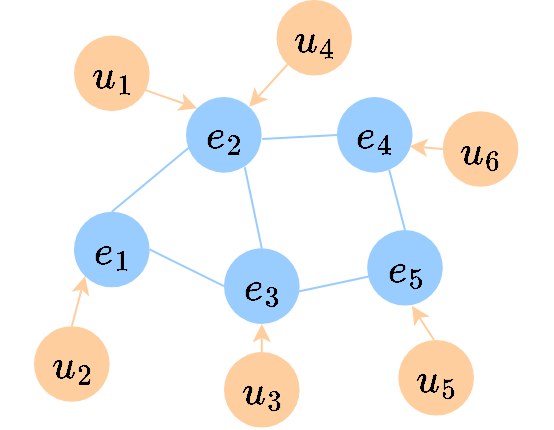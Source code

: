 <mxfile version="26.2.14">
  <diagram name="第 1 页" id="JoeD6NzNSS_i4DSreLfH">
    <mxGraphModel dx="1175" dy="462" grid="1" gridSize="10" guides="1" tooltips="1" connect="1" arrows="1" fold="1" page="1" pageScale="1" pageWidth="270" pageHeight="255" math="1" shadow="0">
      <root>
        <mxCell id="0" />
        <mxCell id="1" parent="0" />
        <mxCell id="GH1kzZb3Gu5YwuAaE8iT-1" value="&lt;font color=&quot;#000000&quot; style=&quot;font-size: 20px;&quot; face=&quot;Times New Roman&quot;&gt;&lt;b style=&quot;&quot;&gt;$$e_1$$&lt;/b&gt;&lt;/font&gt;" style="ellipse;whiteSpace=wrap;html=1;aspect=fixed;fillColor=#99CCFF;strokeColor=none;fontColor=#ffffff;" parent="1" vertex="1">
          <mxGeometry x="26" y="119.834" width="37.805" height="37.805" as="geometry" />
        </mxCell>
        <mxCell id="GH1kzZb3Gu5YwuAaE8iT-2" value="&lt;font color=&quot;#000000&quot; style=&quot;font-size: 20px;&quot; face=&quot;Times New Roman&quot;&gt;&lt;b style=&quot;&quot;&gt;$$e_4$$&lt;/b&gt;&lt;/font&gt;" style="ellipse;whiteSpace=wrap;html=1;aspect=fixed;fillColor=#99CCFF;strokeColor=none;fontColor=#ffffff;" parent="1" vertex="1">
          <mxGeometry x="157.465" y="62.563" width="37.805" height="37.805" as="geometry" />
        </mxCell>
        <mxCell id="GH1kzZb3Gu5YwuAaE8iT-3" value="&lt;font color=&quot;#000000&quot; style=&quot;font-size: 20px;&quot; face=&quot;Times New Roman&quot;&gt;&lt;b style=&quot;&quot;&gt;$$e_3$$&lt;/b&gt;&lt;/font&gt;" style="ellipse;whiteSpace=wrap;html=1;aspect=fixed;fillColor=#99CCFF;strokeColor=none;fontColor=#ffffff;" parent="1" vertex="1">
          <mxGeometry x="100.998" y="138.166" width="37.805" height="37.805" as="geometry" />
        </mxCell>
        <mxCell id="GH1kzZb3Gu5YwuAaE8iT-4" value="&lt;font color=&quot;#000000&quot; style=&quot;font-size: 20px;&quot; face=&quot;Times New Roman&quot;&gt;&lt;b style=&quot;&quot;&gt;$$e_5$$&lt;/b&gt;&lt;/font&gt;" style="ellipse;whiteSpace=wrap;html=1;aspect=fixed;fillColor=#99CCFF;strokeColor=none;fontColor=#ffffff;" parent="1" vertex="1">
          <mxGeometry x="172.583" y="129.003" width="37.805" height="37.805" as="geometry" />
        </mxCell>
        <mxCell id="GH1kzZb3Gu5YwuAaE8iT-5" value="&lt;font color=&quot;#000000&quot; style=&quot;font-size: 20px;&quot; face=&quot;Times New Roman&quot;&gt;&lt;b style=&quot;&quot;&gt;$$e_2$$&lt;/b&gt;&lt;/font&gt;" style="ellipse;whiteSpace=wrap;html=1;aspect=fixed;fillColor=#99CCFF;strokeColor=none;fontColor=#ffffff;" parent="1" vertex="1">
          <mxGeometry x="82.0" y="62.559" width="37.805" height="37.805" as="geometry" />
        </mxCell>
        <mxCell id="GH1kzZb3Gu5YwuAaE8iT-7" value="&lt;font color=&quot;#000000&quot; style=&quot;font-size: 20px;&quot; face=&quot;Times New Roman&quot;&gt;&lt;b style=&quot;&quot;&gt;$$u_2$$&lt;/b&gt;&lt;/font&gt;" style="ellipse;whiteSpace=wrap;html=1;aspect=fixed;fillColor=#FFCE9F;strokeColor=none;fontColor=#ffffff;" parent="1" vertex="1">
          <mxGeometry x="6.002" y="177.102" width="37.805" height="37.805" as="geometry" />
        </mxCell>
        <mxCell id="GH1kzZb3Gu5YwuAaE8iT-8" value="" style="endArrow=none;html=1;rounded=0;entryX=0;entryY=0.5;entryDx=0;entryDy=0;strokeColor=#99CCFF;exitX=1.007;exitY=0.553;exitDx=0;exitDy=0;exitPerimeter=0;" parent="1" source="GH1kzZb3Gu5YwuAaE8iT-5" target="GH1kzZb3Gu5YwuAaE8iT-2" edge="1">
          <mxGeometry width="50" height="50" relative="1" as="geometry">
            <mxPoint x="89.415" y="51.273" as="sourcePoint" />
            <mxPoint x="127.22" y="10.364" as="targetPoint" />
          </mxGeometry>
        </mxCell>
        <mxCell id="GH1kzZb3Gu5YwuAaE8iT-9" value="" style="endArrow=none;html=1;rounded=0;entryX=0.778;entryY=0.927;entryDx=0;entryDy=0;strokeColor=#99CCFF;exitX=0.5;exitY=0;exitDx=0;exitDy=0;entryPerimeter=0;" parent="1" source="GH1kzZb3Gu5YwuAaE8iT-3" target="GH1kzZb3Gu5YwuAaE8iT-5" edge="1">
          <mxGeometry width="50" height="50" relative="1" as="geometry">
            <mxPoint x="134.024" y="156.818" as="sourcePoint" />
            <mxPoint x="217.195" y="170.727" as="targetPoint" />
          </mxGeometry>
        </mxCell>
        <mxCell id="GH1kzZb3Gu5YwuAaE8iT-10" value="" style="endArrow=none;html=1;rounded=0;entryX=0.5;entryY=0;entryDx=0;entryDy=0;strokeColor=#99CCFF;exitX=0.692;exitY=0.965;exitDx=0;exitDy=0;exitPerimeter=0;" parent="1" source="GH1kzZb3Gu5YwuAaE8iT-2" target="GH1kzZb3Gu5YwuAaE8iT-4" edge="1">
          <mxGeometry width="50" height="50" relative="1" as="geometry">
            <mxPoint x="208.878" y="79.091" as="sourcePoint" />
            <mxPoint x="292.049" y="93" as="targetPoint" />
          </mxGeometry>
        </mxCell>
        <mxCell id="GH1kzZb3Gu5YwuAaE8iT-11" value="" style="endArrow=none;html=1;rounded=0;entryX=0.04;entryY=0.667;entryDx=0;entryDy=0;strokeColor=#99CCFF;exitX=0.5;exitY=0;exitDx=0;exitDy=0;entryPerimeter=0;" parent="1" target="GH1kzZb3Gu5YwuAaE8iT-5" edge="1" source="GH1kzZb3Gu5YwuAaE8iT-1">
          <mxGeometry width="50" height="50" relative="1" as="geometry">
            <mxPoint x="10.78" y="111" as="sourcePoint" />
            <mxPoint x="68.244" y="46.364" as="targetPoint" />
          </mxGeometry>
        </mxCell>
        <mxCell id="GH1kzZb3Gu5YwuAaE8iT-12" value="" style="endArrow=none;html=1;rounded=0;entryX=0;entryY=0.5;entryDx=0;entryDy=0;strokeColor=#99CCFF;exitX=1;exitY=0.5;exitDx=0;exitDy=0;" parent="1" source="GH1kzZb3Gu5YwuAaE8iT-1" target="GH1kzZb3Gu5YwuAaE8iT-3" edge="1">
          <mxGeometry width="50" height="50" relative="1" as="geometry">
            <mxPoint x="115.122" y="145.364" as="sourcePoint" />
            <mxPoint x="172.585" y="80.727" as="targetPoint" />
          </mxGeometry>
        </mxCell>
        <mxCell id="GH1kzZb3Gu5YwuAaE8iT-13" value="" style="endArrow=none;html=1;rounded=0;entryX=0.041;entryY=0.612;entryDx=0;entryDy=0;strokeColor=#99CCFF;exitX=0.969;exitY=0.574;exitDx=0;exitDy=0;exitPerimeter=0;entryPerimeter=0;" parent="1" source="GH1kzZb3Gu5YwuAaE8iT-3" target="GH1kzZb3Gu5YwuAaE8iT-4" edge="1">
          <mxGeometry width="50" height="50" relative="1" as="geometry">
            <mxPoint x="149.902" y="182.182" as="sourcePoint" />
            <mxPoint x="192.244" y="133.091" as="targetPoint" />
          </mxGeometry>
        </mxCell>
        <mxCell id="GH1kzZb3Gu5YwuAaE8iT-14" value="&lt;font color=&quot;#000000&quot; style=&quot;font-size: 20px;&quot; face=&quot;Times New Roman&quot;&gt;&lt;b style=&quot;&quot;&gt;$$u_6$$&lt;/b&gt;&lt;/font&gt;" style="ellipse;whiteSpace=wrap;html=1;aspect=fixed;fillColor=#FFCE9F;strokeColor=none;fontColor=#ffffff;" parent="1" vertex="1">
          <mxGeometry x="210.385" y="69.614" width="37.805" height="37.805" as="geometry" />
        </mxCell>
        <mxCell id="GH1kzZb3Gu5YwuAaE8iT-15" value="&lt;font color=&quot;#000000&quot; style=&quot;font-size: 20px;&quot; face=&quot;Times New Roman&quot;&gt;&lt;b style=&quot;&quot;&gt;$$u_4$$&lt;/b&gt;&lt;/font&gt;" style="ellipse;whiteSpace=wrap;html=1;aspect=fixed;fillColor=#FFCE9F;strokeColor=none;fontColor=#ffffff;" parent="1" vertex="1">
          <mxGeometry x="127.219" y="14" width="37.805" height="37.805" as="geometry" />
        </mxCell>
        <mxCell id="GH1kzZb3Gu5YwuAaE8iT-17" value="&lt;font color=&quot;#000000&quot; style=&quot;font-size: 20px;&quot; face=&quot;Times New Roman&quot;&gt;&lt;b style=&quot;&quot;&gt;$$u_3$$&lt;/b&gt;&lt;/font&gt;" style="ellipse;whiteSpace=wrap;html=1;aspect=fixed;fillColor=#FFCE9F;strokeColor=none;fontColor=#ffffff;" parent="1" vertex="1">
          <mxGeometry x="100.995" y="190.001" width="37.805" height="37.805" as="geometry" />
        </mxCell>
        <mxCell id="GH1kzZb3Gu5YwuAaE8iT-18" value="&lt;font color=&quot;#000000&quot; style=&quot;font-size: 20px;&quot; face=&quot;Times New Roman&quot;&gt;&lt;b style=&quot;&quot;&gt;$$u_5$$&lt;/b&gt;&lt;/font&gt;" style="ellipse;whiteSpace=wrap;html=1;aspect=fixed;fillColor=#FFCE9F;strokeColor=none;fontColor=#ffffff;" parent="1" vertex="1">
          <mxGeometry x="188.19" y="183.999" width="37.805" height="37.805" as="geometry" />
        </mxCell>
        <mxCell id="GH1kzZb3Gu5YwuAaE8iT-19" value="" style="endArrow=classic;html=1;rounded=0;entryX=0;entryY=0;entryDx=0;entryDy=0;strokeColor=#FFCE9F;exitX=0.926;exitY=0.714;exitDx=0;exitDy=0;exitPerimeter=0;" parent="1" target="GH1kzZb3Gu5YwuAaE8iT-5" edge="1" source="GH1kzZb3Gu5YwuAaE8iT-16">
          <mxGeometry width="50" height="50" relative="1" as="geometry">
            <mxPoint x="46" y="54" as="sourcePoint" />
            <mxPoint x="76.886" y="69.611" as="targetPoint" />
          </mxGeometry>
        </mxCell>
        <mxCell id="GH1kzZb3Gu5YwuAaE8iT-20" value="" style="endArrow=classic;html=1;rounded=0;strokeColor=#FFCE9F;exitX=0;exitY=1;exitDx=0;exitDy=0;" parent="1" source="GH1kzZb3Gu5YwuAaE8iT-15" target="GH1kzZb3Gu5YwuAaE8iT-5" edge="1">
          <mxGeometry width="50" height="50" relative="1" as="geometry">
            <mxPoint x="139.317" y="34.091" as="sourcePoint" />
            <mxPoint x="146.878" y="51.273" as="targetPoint" />
          </mxGeometry>
        </mxCell>
        <mxCell id="GH1kzZb3Gu5YwuAaE8iT-21" value="" style="endArrow=classic;html=1;rounded=0;entryX=0.5;entryY=1;entryDx=0;entryDy=0;strokeColor=#FFCE9F;exitX=0.5;exitY=0;exitDx=0;exitDy=0;" parent="1" target="GH1kzZb3Gu5YwuAaE8iT-3" edge="1" source="GH1kzZb3Gu5YwuAaE8iT-17">
          <mxGeometry width="50" height="50" relative="1" as="geometry">
            <mxPoint x="121.171" y="228.818" as="sourcePoint" />
            <mxPoint x="158.976" y="238.636" as="targetPoint" />
          </mxGeometry>
        </mxCell>
        <mxCell id="GH1kzZb3Gu5YwuAaE8iT-22" value="" style="endArrow=classic;html=1;rounded=0;entryX=0;entryY=1;entryDx=0;entryDy=0;strokeColor=#FFCE9F;exitX=0.5;exitY=0;exitDx=0;exitDy=0;" parent="1" source="GH1kzZb3Gu5YwuAaE8iT-7" target="GH1kzZb3Gu5YwuAaE8iT-1" edge="1">
          <mxGeometry width="50" height="50" relative="1" as="geometry">
            <mxPoint x="28.927" y="196.909" as="sourcePoint" />
            <mxPoint x="66.732" y="206.727" as="targetPoint" />
          </mxGeometry>
        </mxCell>
        <mxCell id="GH1kzZb3Gu5YwuAaE8iT-24" value="" style="endArrow=classic;html=1;rounded=0;strokeColor=#FFCE9F;" parent="1" edge="1">
          <mxGeometry width="50" height="50" relative="1" as="geometry">
            <mxPoint x="206" y="184" as="sourcePoint" />
            <mxPoint x="195" y="167" as="targetPoint" />
          </mxGeometry>
        </mxCell>
        <mxCell id="GH1kzZb3Gu5YwuAaE8iT-25" value="" style="endArrow=classic;html=1;rounded=0;entryX=0.959;entryY=0.65;entryDx=0;entryDy=0;strokeColor=#FFCE9F;entryPerimeter=0;exitX=0;exitY=0.5;exitDx=0;exitDy=0;" parent="1" source="GH1kzZb3Gu5YwuAaE8iT-14" target="GH1kzZb3Gu5YwuAaE8iT-2" edge="1">
          <mxGeometry width="50" height="50" relative="1" as="geometry">
            <mxPoint x="255.756" y="92.182" as="sourcePoint" />
            <mxPoint x="265.585" y="61.909" as="targetPoint" />
          </mxGeometry>
        </mxCell>
        <mxCell id="GH1kzZb3Gu5YwuAaE8iT-16" value="&lt;font color=&quot;#000000&quot; style=&quot;font-size: 20px;&quot; face=&quot;Times New Roman&quot;&gt;&lt;b style=&quot;&quot;&gt;$$u_1$$&lt;/b&gt;&lt;/font&gt;" style="ellipse;whiteSpace=wrap;html=1;aspect=fixed;fillColor=#FFCE9F;strokeColor=none;fontColor=#ffffff;" parent="1" vertex="1">
          <mxGeometry x="26" y="31.805" width="37.805" height="37.805" as="geometry" />
        </mxCell>
      </root>
    </mxGraphModel>
  </diagram>
</mxfile>
